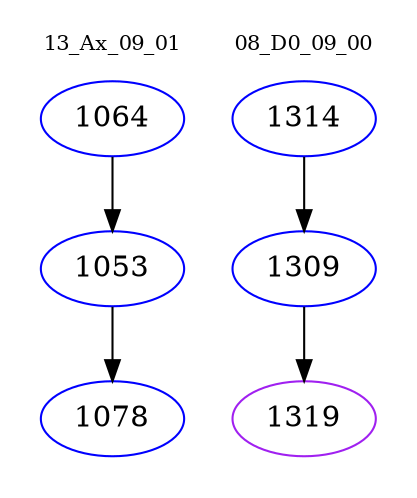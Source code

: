 digraph{
subgraph cluster_0 {
color = white
label = "13_Ax_09_01";
fontsize=10;
T0_1064 [label="1064", color="blue"]
T0_1064 -> T0_1053 [color="black"]
T0_1053 [label="1053", color="blue"]
T0_1053 -> T0_1078 [color="black"]
T0_1078 [label="1078", color="blue"]
}
subgraph cluster_1 {
color = white
label = "08_D0_09_00";
fontsize=10;
T1_1314 [label="1314", color="blue"]
T1_1314 -> T1_1309 [color="black"]
T1_1309 [label="1309", color="blue"]
T1_1309 -> T1_1319 [color="black"]
T1_1319 [label="1319", color="purple"]
}
}
